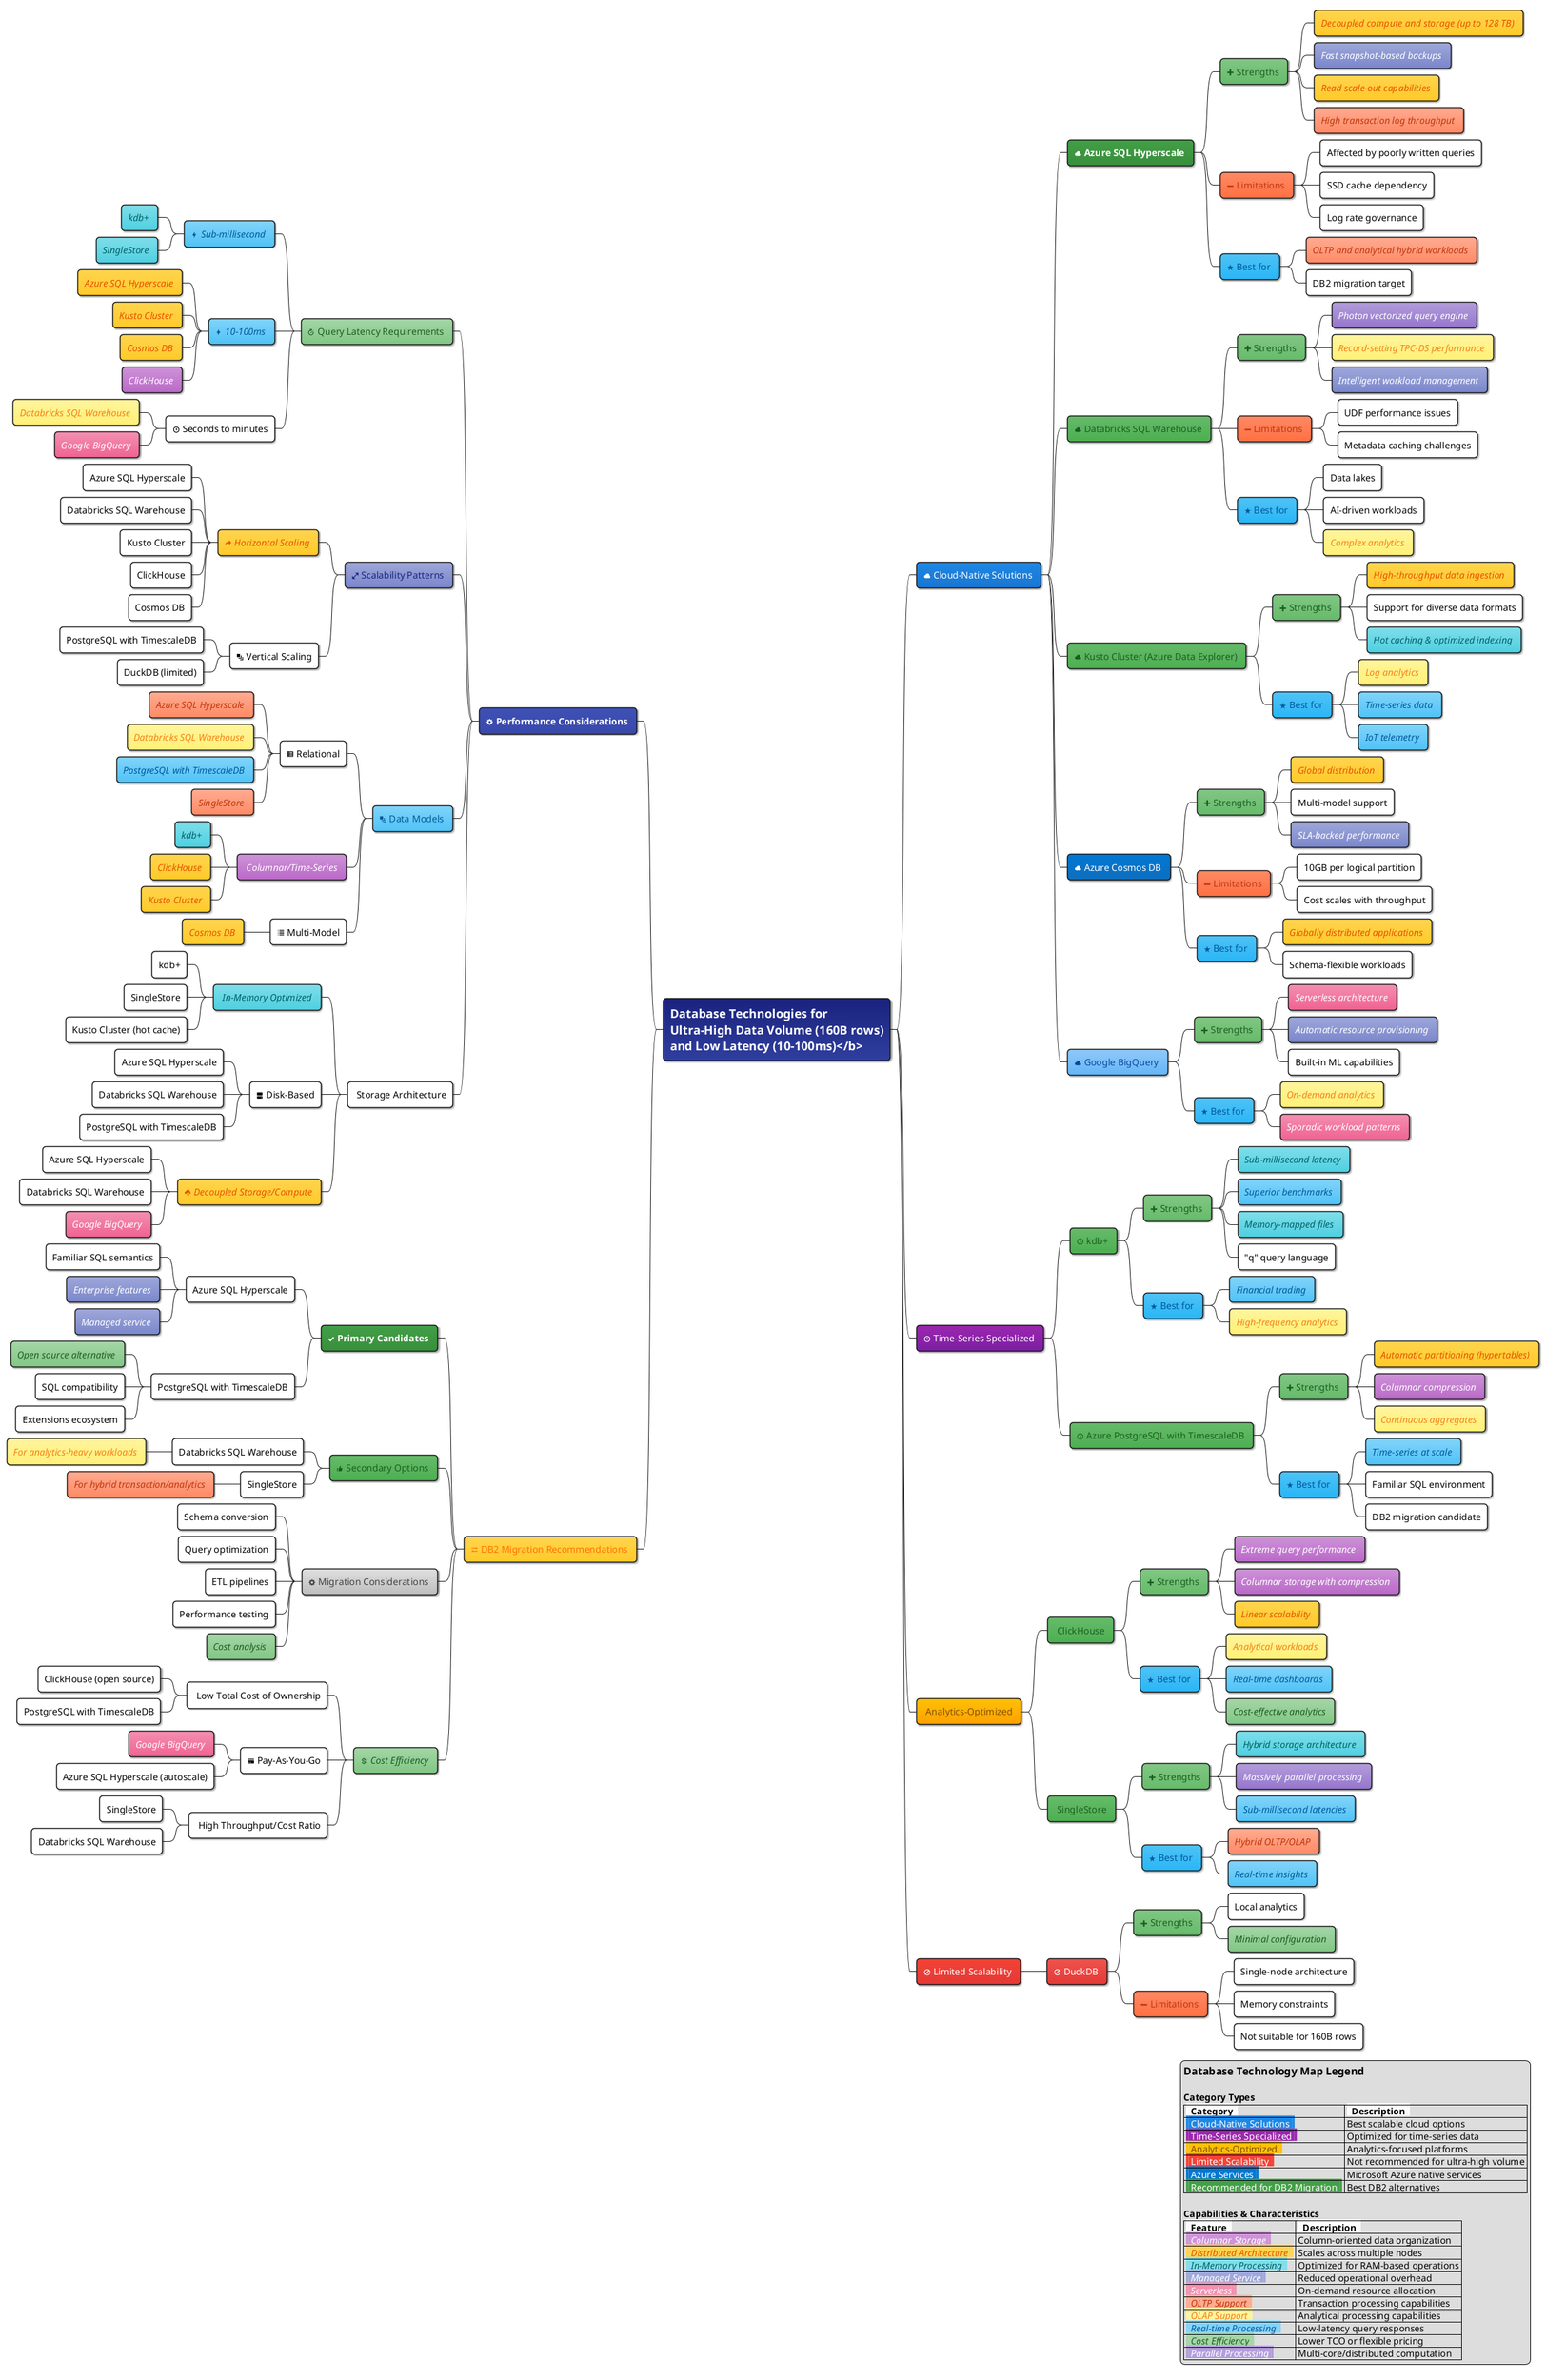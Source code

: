 @startmindmap
<style>
mindmapDiagram {
  node {
    FontColor black
    FontName "Segoe UI"
    FontSize 14
    BorderThickness 1.5
    BackgroundColor white
    RoundCorner 10
    shadowing 0.6
    Padding 10
    Margin 5
  }
  
  ' Main Title Style
  .title {
    BackgroundColor #1A237E-#303F9F
    FontColor white
    FontSize 18
    BorderThickness 2.5
    BorderColor #0D47A1
    FontStyle bold
    shadowing 1.0
  }
  
  ' Left-side category styles with improved color gradients
  .cloudnative {
    BackgroundColor #1E88E5-#1976D2
    FontColor white
    BorderColor #0D47A1
    BorderThickness 2.5
    shadowing 0.8
  }
  
  .timeseriescat {
    BackgroundColor #9C27B0-#7B1FA2
    FontColor white
    BorderColor #4A148C
    BorderThickness 2.5
    shadowing 0.8
  }
  
  .analyticscat {
    BackgroundColor #FFC107-#FFA000
    FontColor #7F4F00
    BorderColor #FF8F00
    BorderThickness 2.5
    shadowing 0.8
  }
  
  .limitedcat {
    BackgroundColor #F44336-#E53935
    FontColor white
    BorderColor #B71C1C
    BorderThickness 2.5
    shadowing 0.8
  }
  
  .section {
    BackgroundColor #3F51B5-#3949AB
    FontColor white
    BorderColor #1A237E
    BorderThickness 2.5
    FontStyle bold
    shadowing 0.8
  }
  
  ' Node status styles
  .strengths {
    BackgroundColor #81C784-#66BB6A
    FontColor #1B5E20
    BorderColor #2E7D32
    RoundCorner 12
  }
  
  .limitations {
    BackgroundColor #FF8A65-#FF7043
    FontColor #BF360C
    BorderColor #D84315
    RoundCorner 12
  }
  
  .bestfor {
    BackgroundColor #4FC3F7-#29B6F6
    FontColor #01579B
    BorderColor #0288D1
    RoundCorner 12
  }
  
  ' Recommendation styles
  .recommended {
    BackgroundColor #66BB6A-#4CAF50
    FontColor #1B5E20
    BorderColor #2E7D32
    BorderThickness 2
    shadowing 0.7
  }
  
  .strongrecommend {
    BackgroundColor #43A047-#388E3C
    FontColor white
    BorderColor #1B5E20
    BorderThickness 3
    FontStyle bold
    shadowing 0.9
  }
  
  .notrecommended {
    BackgroundColor #EF5350-#E53935
    FontColor white
    BorderColor #C62828
    shadowing 0.7
  }
  
  ' Consideration section styles
  .latency {
    BackgroundColor #A5D6A7-#81C784
    FontColor #1B5E20
    BorderColor #2E7D32
  }
  
  .scalability {
    BackgroundColor #9FA8DA-#7986CB
    FontColor #1A237E
    BorderColor #3949AB
  }
  
  .models {
    BackgroundColor #81D4FA-#4FC3F7
    FontColor #01579B
    BorderColor #0288D1
  }
  
  .migration {
    BackgroundColor #FFD54F-#FFCA28
    FontColor #FF6F00
    BorderColor #FF8F00
  }
  
  .considerations {
    BackgroundColor #E0E0E0-#BDBDBD
    FontColor #424242
    BorderColor #616161
  }
  
  ' Capability-based styles with italic formatting
  .columnar {
    BackgroundColor #CE93D8-#BA68C8
    FontColor white
    BorderColor #8E24AA
    FontStyle italic
  }
  
  .distributed {
    BackgroundColor #FFD54F-#FFCA28
    FontColor #E65100
    BorderColor #FF8F00
    FontStyle italic
  }
  
  .inmemory {
    BackgroundColor #80DEEA-#4DD0E1
    FontColor #006064
    BorderColor #0097A7
    FontStyle italic
  }
  
  .managed {
    BackgroundColor #9FA8DA-#7986CB
    FontColor white
    BorderColor #3949AB
    FontStyle italic
  }
  
  .serverless {
    BackgroundColor #F48FB1-#F06292
    FontColor white
    BorderColor #C2185B
    FontStyle italic
  }
  
  .oltp {
    BackgroundColor #FFAB91-#FF8A65
    FontColor #BF360C
    BorderColor #E64A19
    FontStyle italic
  }
  
  .olap {
    BackgroundColor #FFF59D-#FFF176
    FontColor #F57F17
    BorderColor #FBC02D
    FontStyle italic
  }
  
  .realtime {
    BackgroundColor #81D4FA-#4FC3F7
    FontColor #01579B
    BorderColor #0288D1
    FontStyle italic
  }
  
  .lowcost {
    BackgroundColor #A5D6A7-#81C784
    FontColor #1B5E20
    BorderColor #388E3C
    FontStyle italic
  }
  
  .parallel {
    BackgroundColor #B39DDB-#9575CD
    FontColor white
    BorderColor #5E35B1
    FontStyle italic
  }
  
  ' Azure specific style
  .azure {
    BackgroundColor #0078D4-#106EBE
    FontColor white
    BorderColor #004E8C
  }
  
  ' Cloud style
  .cloud {
    BackgroundColor #90CAF9-#64B5F6
    FontColor #0D47A1
    BorderColor #1976D2
  }
}
</style>

* <b>Database Technologies for\nUltra-High Data Volume (160B rows)\nand Low Latency (10-100ms)</b> <<title>>
** <&cloud> Cloud-Native Solutions <<cloudnative>>
*** <&cloud> Azure SQL Hyperscale <<strongrecommend>>
**** <&plus> Strengths <<strengths>>
***** Decoupled compute and storage (up to 128 TB) <<distributed>>
***** Fast snapshot-based backups <<managed>>
***** Read scale-out capabilities <<distributed>>
***** High transaction log throughput <<oltp>>
**** <&minus> Limitations <<limitations>>
***** Affected by poorly written queries
***** SSD cache dependency
***** Log rate governance
**** <&star> Best for <<bestfor>>
***** OLTP and analytical hybrid workloads <<oltp>>
***** DB2 migration target

*** <&cloud> Databricks SQL Warehouse <<recommended>>
**** <&plus> Strengths <<strengths>>
***** Photon vectorized query engine <<parallel>>
***** Record-setting TPC-DS performance <<olap>>
***** Intelligent workload management <<managed>>
**** <&minus> Limitations <<limitations>>
***** UDF performance issues
***** Metadata caching challenges
**** <&star> Best for <<bestfor>>
***** Data lakes
***** AI-driven workloads
***** Complex analytics <<olap>>

*** <&cloud> Kusto Cluster (Azure Data Explorer) <<recommended>>
**** <&plus> Strengths <<strengths>>
***** High-throughput data ingestion <<distributed>>
***** Support for diverse data formats
***** Hot caching & optimized indexing <<inmemory>>
**** <&star> Best for <<bestfor>>
***** Log analytics <<olap>>
***** Time-series data <<realtime>>
***** IoT telemetry <<realtime>>

*** <&cloud> Azure Cosmos DB <<azure>>
**** <&plus> Strengths <<strengths>>
***** Global distribution <<distributed>>
***** Multi-model support
***** SLA-backed performance <<managed>>
**** <&minus> Limitations <<limitations>>
***** 10GB per logical partition
***** Cost scales with throughput
**** <&star> Best for <<bestfor>>
***** Globally distributed applications <<distributed>>
***** Schema-flexible workloads

*** <&cloud> Google BigQuery <<cloud>>
**** <&plus> Strengths <<strengths>>
***** Serverless architecture <<serverless>>
***** Automatic resource provisioning <<managed>>
***** Built-in ML capabilities
**** <&star> Best for <<bestfor>>
***** On-demand analytics <<olap>>
***** Sporadic workload patterns <<serverless>>

** <&clock> Time-Series Specialized <<timeseriescat>>
*** <&clock> kdb+ <<recommended>>
**** <&plus> Strengths <<strengths>>
***** Sub-millisecond latency <<inmemory>>
***** Superior benchmarks <<realtime>>
***** Memory-mapped files <<inmemory>>
***** "q" query language
**** <&star> Best for <<bestfor>>
***** Financial trading <<realtime>>
***** High-frequency analytics <<olap>>

*** <&clock> Azure PostgreSQL with TimescaleDB <<recommended>>
**** <&plus> Strengths <<strengths>>
***** Automatic partitioning (hypertables) <<distributed>>
***** Columnar compression <<columnar>>
***** Continuous aggregates <<olap>>
**** <&star> Best for <<bestfor>>
***** Time-series at scale <<realtime>>
***** Familiar SQL environment
***** DB2 migration candidate

** <&chart> Analytics-Optimized <<analyticscat>>
*** <&chart> ClickHouse <<recommended>>
**** <&plus> Strengths <<strengths>>
***** Extreme query performance <<columnar>>
***** Columnar storage with compression <<columnar>>
***** Linear scalability <<distributed>>
**** <&star> Best for <<bestfor>>
***** Analytical workloads <<olap>>
***** Real-time dashboards <<realtime>>
***** Cost-effective analytics <<lowcost>>

*** <&chart> SingleStore <<recommended>>
**** <&plus> Strengths <<strengths>>
***** Hybrid storage architecture <<inmemory>>
***** Massively parallel processing <<parallel>>
***** Sub-millisecond latencies <<realtime>>
**** <&star> Best for <<bestfor>>
***** Hybrid OLTP/OLAP <<oltp>>
***** Real-time insights <<realtime>>

** <&ban> Limited Scalability <<limitedcat>>
*** <&ban> DuckDB <<notrecommended>>
**** <&plus> Strengths <<strengths>>
***** Local analytics
***** Minimal configuration <<lowcost>>
**** <&minus> Limitations <<limitations>>
***** Single-node architecture
***** Memory constraints
***** Not suitable for 160B rows

left side

** <&cog> Performance Considerations <<section>>
*** <&timer> Query Latency Requirements <<latency>>
**** <&bolt> Sub-millisecond <<realtime>>
***** kdb+ <<inmemory>>
***** SingleStore <<inmemory>>
**** <&bolt> 10-100ms <<realtime>>
***** Azure SQL Hyperscale <<distributed>>
***** Kusto Cluster <<distributed>>
***** Cosmos DB <<distributed>>
***** ClickHouse <<columnar>>
**** <&clock> Seconds to minutes
***** Databricks SQL Warehouse <<olap>>
***** Google BigQuery <<serverless>>

*** <&resize-both> Scalability Patterns <<scalability>>
**** <&share> Horizontal Scaling <<distributed>>
***** Azure SQL Hyperscale
***** Databricks SQL Warehouse
***** Kusto Cluster
***** ClickHouse
***** Cosmos DB
**** <&layers> Vertical Scaling
***** PostgreSQL with TimescaleDB
***** DuckDB (limited)

*** <&layers> Data Models <<models>>
**** <&spreadsheet> Relational
***** Azure SQL Hyperscale <<oltp>>
***** Databricks SQL Warehouse <<olap>>
***** PostgreSQL with TimescaleDB <<realtime>>
***** SingleStore <<oltp>>
**** <&sort-numeric> Columnar/Time-Series <<columnar>>
***** kdb+ <<inmemory>>
***** ClickHouse <<distributed>>
***** Kusto Cluster <<distributed>>
**** <&list> Multi-Model
***** Cosmos DB <<distributed>>

*** <&database> Storage Architecture
**** <&memory> In-Memory Optimized <<inmemory>>
***** kdb+
***** SingleStore
***** Kusto Cluster (hot cache)
**** <&hard-drive> Disk-Based
***** Azure SQL Hyperscale
***** Databricks SQL Warehouse
***** PostgreSQL with TimescaleDB
**** <&cloud-download> Decoupled Storage/Compute <<distributed>>
***** Azure SQL Hyperscale
***** Databricks SQL Warehouse
***** Google BigQuery <<serverless>>

** <&transfer> DB2 Migration Recommendations <<migration>>
*** <&check> Primary Candidates <<strongrecommend>>
**** Azure SQL Hyperscale
***** Familiar SQL semantics
***** Enterprise features <<managed>>
***** Managed service <<managed>>
**** PostgreSQL with TimescaleDB
***** Open source alternative <<lowcost>>
***** SQL compatibility
***** Extensions ecosystem

*** <&thumb-up> Secondary Options <<recommended>>
**** Databricks SQL Warehouse
***** For analytics-heavy workloads <<olap>>
**** SingleStore
***** For hybrid transaction/analytics <<oltp>>

*** <&cog> Migration Considerations <<considerations>>
**** Schema conversion
**** Query optimization
**** ETL pipelines
**** Performance testing
**** Cost analysis <<lowcost>>

*** <&dollar> Cost Efficiency <<lowcost>>
**** <&piggy-bank> Low Total Cost of Ownership
***** ClickHouse (open source)
***** PostgreSQL with TimescaleDB
**** <&credit-card> Pay-As-You-Go
***** Google BigQuery <<serverless>>
***** Azure SQL Hyperscale (autoscale)
**** <&chart-with-upwards-trend> High Throughput/Cost Ratio
***** SingleStore
***** Databricks SQL Warehouse

legend right
  <b><size:16>Database Technology Map Legend</size></b>
  
  <b><size:14>Category Types</size></b>
  |= <back:#FFFFFF> <color:black> Category </color> </back> |= <back:#FFFFFF> <color:black> Description </color> </back> |
  | <back:#1E88E5-#1976D2> <color:white> Cloud-Native Solutions </color> </back> | Best scalable cloud options |
  | <back:#9C27B0-#7B1FA2> <color:white> Time-Series Specialized </color> </back> | Optimized for time-series data |
  | <back:#FFC107-#FFA000> <color:#7F4F00> Analytics-Optimized </color> </back> | Analytics-focused platforms |
  | <back:#F44336-#E53935> <color:white> Limited Scalability </color> </back> | Not recommended for ultra-high volume |
  | <back:#0078D4-#106EBE> <color:white> Azure Services </color> </back> | Microsoft Azure native services |
  | <back:#43A047-#388E3C> <color:white> Recommended for DB2 Migration </color> </back> | Best DB2 alternatives |
  
  <b><size:14>Capabilities & Characteristics</size></b>
  |= <back:#FFFFFF> <color:black> Feature </color> </back> |= <back:#FFFFFF> <color:black> Description </color> </back> |
  | <back:#CE93D8-#BA68C8> <color:white> <i>Columnar Storage</i> </color> </back> | Column-oriented data organization |
  | <back:#FFD54F-#FFCA28> <color:#E65100> <i>Distributed Architecture</i> </color> </back> | Scales across multiple nodes |
  | <back:#80DEEA-#4DD0E1> <color:#006064> <i>In-Memory Processing</i> </color> </back> | Optimized for RAM-based operations |
  | <back:#9FA8DA-#7986CB> <color:white> <i>Managed Service</i> </color> </back> | Reduced operational overhead |
  | <back:#F48FB1-#F06292> <color:white> <i>Serverless</i> </color> </back> | On-demand resource allocation |
  | <back:#FFAB91-#FF8A65> <color:#BF360C> <i>OLTP Support</i> </color> </back> | Transaction processing capabilities |
  | <back:#FFF59D-#FFF176> <color:#F57F17> <i>OLAP Support</i> </color> </back> | Analytical processing capabilities |
  | <back:#81D4FA-#4FC3F7> <color:#01579B> <i>Real-time Processing</i> </color> </back> | Low-latency query responses |
  | <back:#A5D6A7-#81C784> <color:#1B5E20> <i>Cost Efficiency</i> </color> </back> | Lower TCO or flexible pricing |
  | <back:#B39DDB-#9575CD> <color:white> <i>Parallel Processing</i> </color> </back> | Multi-core/distributed computation |
endlegend
@endmindmap 